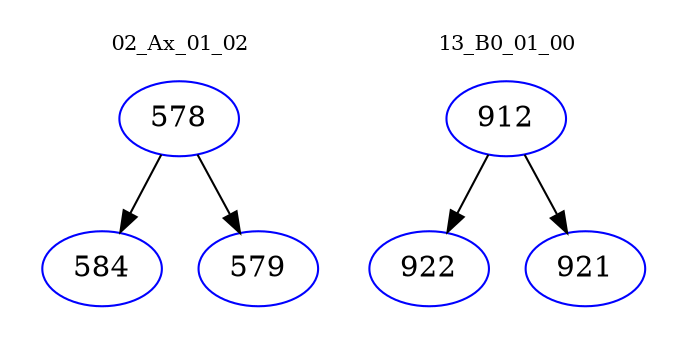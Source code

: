 digraph{
subgraph cluster_0 {
color = white
label = "02_Ax_01_02";
fontsize=10;
T0_578 [label="578", color="blue"]
T0_578 -> T0_584 [color="black"]
T0_584 [label="584", color="blue"]
T0_578 -> T0_579 [color="black"]
T0_579 [label="579", color="blue"]
}
subgraph cluster_1 {
color = white
label = "13_B0_01_00";
fontsize=10;
T1_912 [label="912", color="blue"]
T1_912 -> T1_922 [color="black"]
T1_922 [label="922", color="blue"]
T1_912 -> T1_921 [color="black"]
T1_921 [label="921", color="blue"]
}
}
